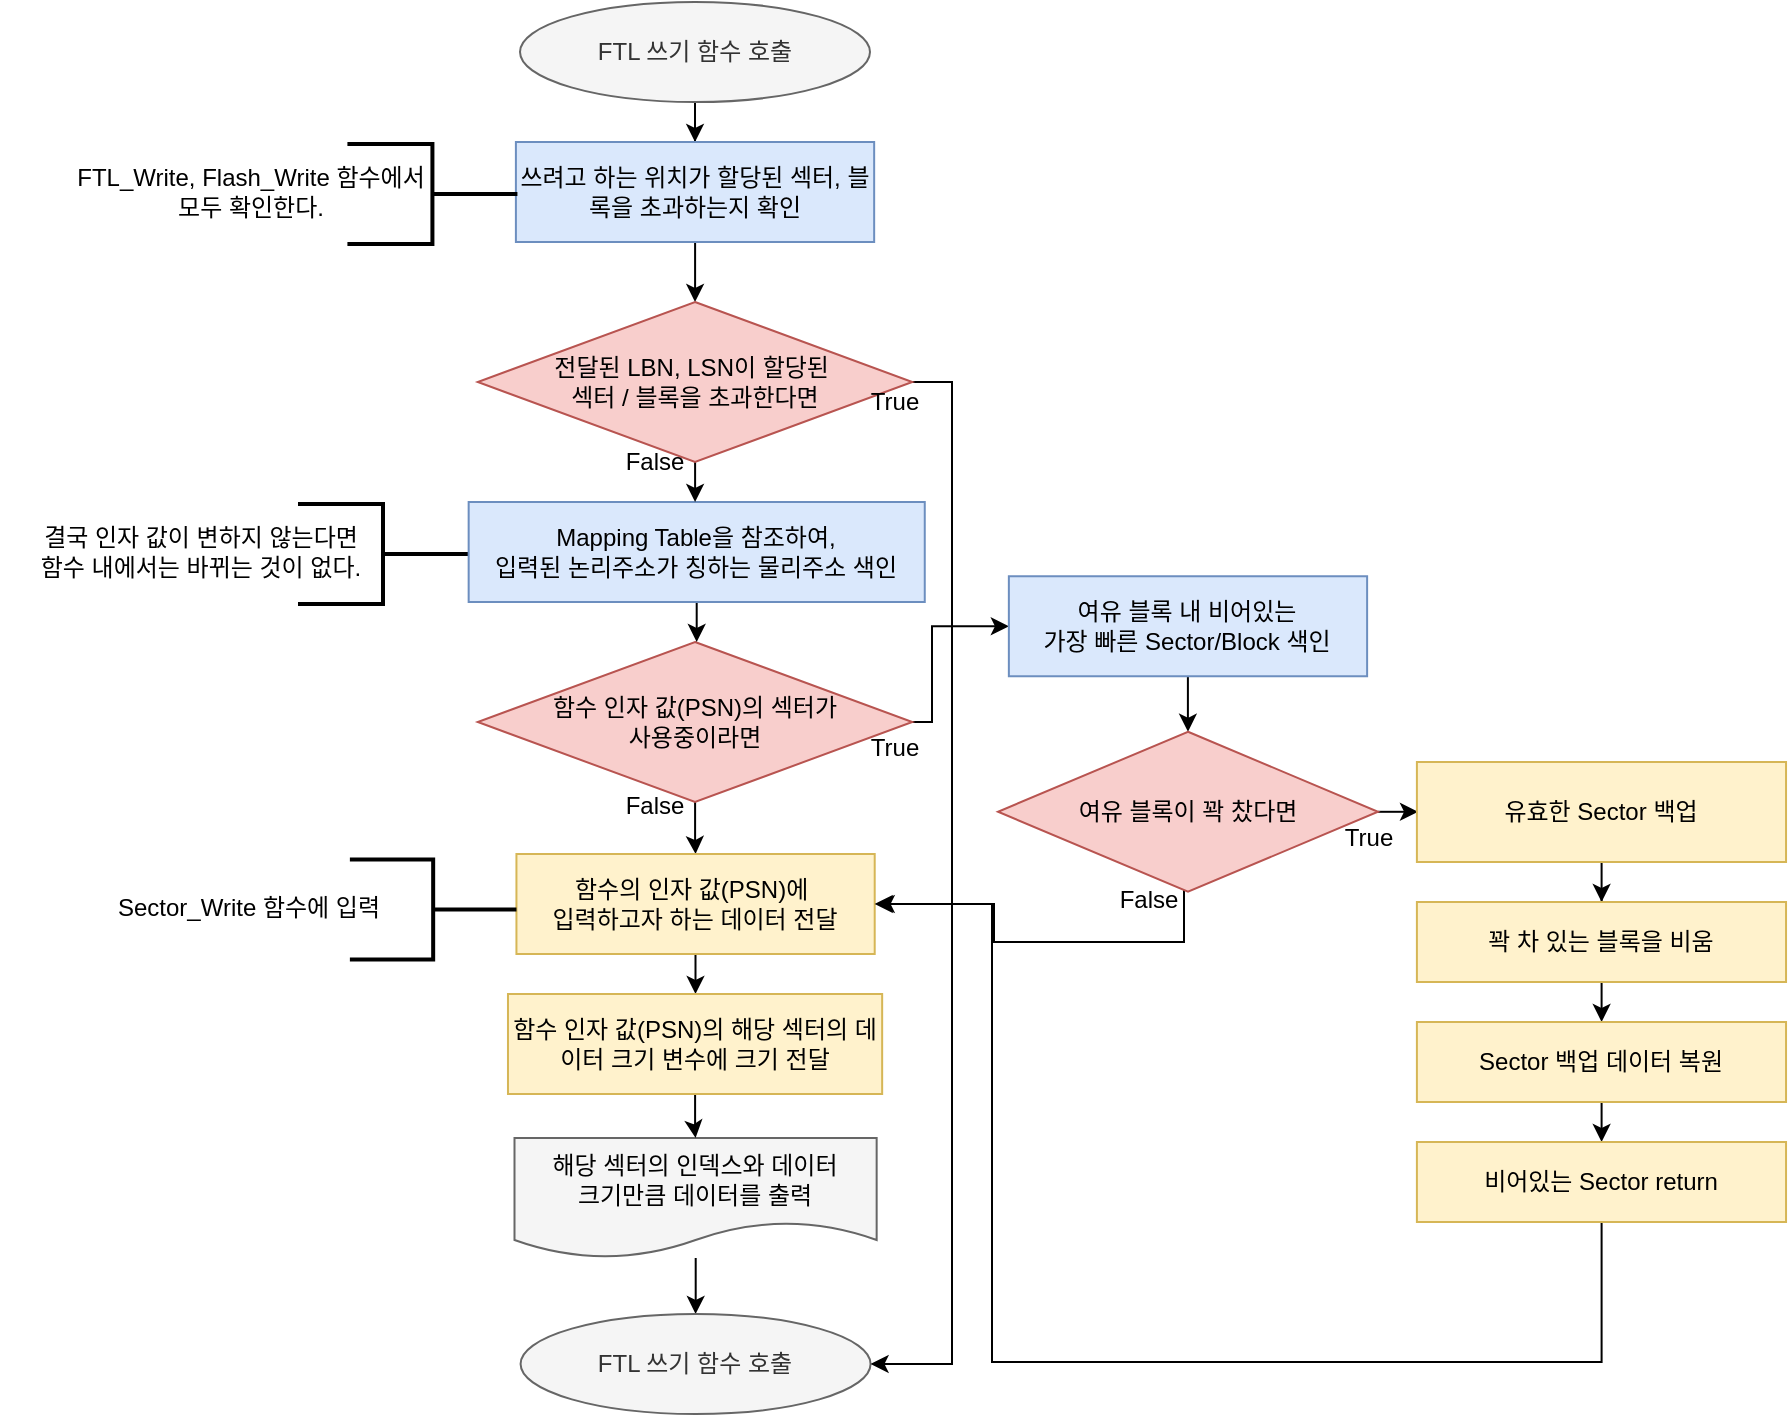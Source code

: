 <mxfile version="14.5.1" type="device"><diagram id="6jmNVvHfpzubFy3tRc5I" name="Page-1"><mxGraphModel dx="1086" dy="806" grid="1" gridSize="10" guides="1" tooltips="1" connect="1" arrows="1" fold="1" page="1" pageScale="1" pageWidth="1390" pageHeight="980" math="0" shadow="0"><root><mxCell id="0"/><mxCell id="1" parent="0"/><mxCell id="f5Jym-jx3WYN8Hm6pSaH-2" style="edgeStyle=orthogonalEdgeStyle;rounded=0;orthogonalLoop=1;jettySize=auto;html=1;entryX=0.5;entryY=0;entryDx=0;entryDy=0;" parent="1" source="qSgD5UGqMRmSTxQkrSyY-2" target="f5Jym-jx3WYN8Hm6pSaH-1" edge="1"><mxGeometry relative="1" as="geometry"/></mxCell><mxCell id="qSgD5UGqMRmSTxQkrSyY-2" value="&lt;span style=&quot;color: rgb(51 , 51 , 51)&quot;&gt;FTL 쓰기 함수 호출&lt;/span&gt;" style="ellipse;whiteSpace=wrap;html=1;fillColor=#f5f5f5;strokeColor=#666666;fontColor=#333333;" parent="1" vertex="1"><mxGeometry x="564" y="40" width="175" height="50" as="geometry"/></mxCell><mxCell id="wN1g4RivayYHxbqbVVpX-109" style="edgeStyle=orthogonalEdgeStyle;rounded=0;orthogonalLoop=1;jettySize=auto;html=1;entryX=0.5;entryY=0;entryDx=0;entryDy=0;" parent="1" source="f5Jym-jx3WYN8Hm6pSaH-1" target="wN1g4RivayYHxbqbVVpX-108" edge="1"><mxGeometry relative="1" as="geometry"/></mxCell><mxCell id="f5Jym-jx3WYN8Hm6pSaH-1" value="쓰려고 하는 위치가 할당된 섹터, 블록을 초과하는지 확인" style="rounded=0;whiteSpace=wrap;html=1;fillColor=#dae8fc;strokeColor=#6c8ebf;" parent="1" vertex="1"><mxGeometry x="561.95" y="110" width="179.13" height="50" as="geometry"/></mxCell><mxCell id="wN1g4RivayYHxbqbVVpX-56" value="True" style="text;html=1;align=center;verticalAlign=middle;resizable=0;points=[];autosize=1;" parent="1" vertex="1"><mxGeometry x="730.7" y="403" width="40" height="20" as="geometry"/></mxCell><mxCell id="sT6WYQ6VK5LAu3wChxaL-1" style="edgeStyle=orthogonalEdgeStyle;rounded=0;orthogonalLoop=1;jettySize=auto;html=1;entryX=0.5;entryY=0;entryDx=0;entryDy=0;" parent="1" source="wN1g4RivayYHxbqbVVpX-59" target="wN1g4RivayYHxbqbVVpX-76" edge="1"><mxGeometry relative="1" as="geometry"/></mxCell><mxCell id="sT6WYQ6VK5LAu3wChxaL-9" style="edgeStyle=orthogonalEdgeStyle;rounded=0;orthogonalLoop=1;jettySize=auto;html=1;entryX=0;entryY=0.5;entryDx=0;entryDy=0;" parent="1" source="wN1g4RivayYHxbqbVVpX-59" target="wN1g4RivayYHxbqbVVpX-81" edge="1"><mxGeometry relative="1" as="geometry"><Array as="points"><mxPoint x="770" y="400"/><mxPoint x="770" y="352"/></Array></mxGeometry></mxCell><mxCell id="wN1g4RivayYHxbqbVVpX-59" value="함수 인자 값(PSN)의 섹터가 &lt;br&gt;사용중이라면" style="rhombus;whiteSpace=wrap;html=1;fillColor=#f8cecc;strokeColor=#b85450;" parent="1" vertex="1"><mxGeometry x="542.89" y="360" width="217.25" height="80" as="geometry"/></mxCell><mxCell id="wN1g4RivayYHxbqbVVpX-60" style="edgeStyle=orthogonalEdgeStyle;rounded=0;orthogonalLoop=1;jettySize=auto;html=1;entryX=0.5;entryY=0;entryDx=0;entryDy=0;" parent="1" source="wN1g4RivayYHxbqbVVpX-61" target="wN1g4RivayYHxbqbVVpX-68" edge="1"><mxGeometry relative="1" as="geometry"/></mxCell><mxCell id="wN1g4RivayYHxbqbVVpX-61" value="해당 섹터의 인덱스와 데이터 &lt;br&gt;크기만큼&amp;nbsp;데이터를 출력" style="shape=document;whiteSpace=wrap;html=1;boundedLbl=1;fillColor=#f5f5f5;strokeColor=#666666;" parent="1" vertex="1"><mxGeometry x="561.25" y="608" width="181.08" height="60" as="geometry"/></mxCell><mxCell id="wN1g4RivayYHxbqbVVpX-68" value="&lt;span style=&quot;color: rgb(51 , 51 , 51)&quot;&gt;FTL 쓰기 함수 호출&lt;/span&gt;" style="ellipse;whiteSpace=wrap;html=1;fillColor=#f5f5f5;strokeColor=#666666;" parent="1" vertex="1"><mxGeometry x="564.29" y="696" width="175" height="50" as="geometry"/></mxCell><mxCell id="wN1g4RivayYHxbqbVVpX-69" value="" style="group" parent="1" vertex="1" connectable="0"><mxGeometry x="305" y="290" width="226" height="50" as="geometry"/></mxCell><mxCell id="wN1g4RivayYHxbqbVVpX-70" value="" style="group" parent="wN1g4RivayYHxbqbVVpX-69" vertex="1" connectable="0"><mxGeometry y="-3.553e-15" width="226" height="50" as="geometry"/></mxCell><mxCell id="wN1g4RivayYHxbqbVVpX-71" value="" style="group" parent="wN1g4RivayYHxbqbVVpX-70" vertex="1" connectable="0"><mxGeometry x="-1" y="3.553e-15" width="226" height="51" as="geometry"/></mxCell><mxCell id="wN1g4RivayYHxbqbVVpX-72" value="" style="group" parent="wN1g4RivayYHxbqbVVpX-71" vertex="1" connectable="0"><mxGeometry x="8" width="226" height="51" as="geometry"/></mxCell><mxCell id="wN1g4RivayYHxbqbVVpX-73" value="" style="strokeWidth=2;html=1;shape=mxgraph.flowchart.annotation_2;align=left;labelPosition=right;pointerEvents=1;rotation=-180;" parent="wN1g4RivayYHxbqbVVpX-72" vertex="1"><mxGeometry x="141" y="1" width="85" height="50" as="geometry"/></mxCell><mxCell id="wN1g4RivayYHxbqbVVpX-74" value="결국 인자 값이 변하지 않는다면&lt;br&gt;함수 내에서는 바뀌는 것이 없다." style="text;html=1;strokeColor=none;fillColor=none;align=center;verticalAlign=middle;whiteSpace=wrap;rounded=0;rotation=0;" parent="wN1g4RivayYHxbqbVVpX-72" vertex="1"><mxGeometry width="185" height="50" as="geometry"/></mxCell><mxCell id="wN1g4RivayYHxbqbVVpX-75" style="edgeStyle=orthogonalEdgeStyle;rounded=0;orthogonalLoop=1;jettySize=auto;html=1;entryX=0.5;entryY=0;entryDx=0;entryDy=0;" parent="1" source="wN1g4RivayYHxbqbVVpX-76" target="wN1g4RivayYHxbqbVVpX-78" edge="1"><mxGeometry relative="1" as="geometry"/></mxCell><mxCell id="wN1g4RivayYHxbqbVVpX-76" value="함수의 인자 값(PSN)에&amp;nbsp;&lt;br&gt;입력하고자 하는 데이터 전달" style="rounded=0;whiteSpace=wrap;html=1;fillColor=#fff2cc;strokeColor=#d6b656;" parent="1" vertex="1"><mxGeometry x="562.22" y="466" width="179.13" height="50" as="geometry"/></mxCell><mxCell id="wN1g4RivayYHxbqbVVpX-77" style="edgeStyle=orthogonalEdgeStyle;rounded=0;orthogonalLoop=1;jettySize=auto;html=1;entryX=0.5;entryY=0;entryDx=0;entryDy=0;" parent="1" source="wN1g4RivayYHxbqbVVpX-78" target="wN1g4RivayYHxbqbVVpX-61" edge="1"><mxGeometry relative="1" as="geometry"/></mxCell><mxCell id="wN1g4RivayYHxbqbVVpX-78" value="함수 인자 값(PSN)의 해당 섹터의 데이터 크기 변수에 크기 전달" style="rounded=0;whiteSpace=wrap;html=1;fillColor=#fff2cc;strokeColor=#d6b656;" parent="1" vertex="1"><mxGeometry x="557.99" y="536" width="187.09" height="50" as="geometry"/></mxCell><mxCell id="wN1g4RivayYHxbqbVVpX-80" style="edgeStyle=orthogonalEdgeStyle;rounded=0;orthogonalLoop=1;jettySize=auto;html=1;entryX=0.5;entryY=0;entryDx=0;entryDy=0;" parent="1" source="wN1g4RivayYHxbqbVVpX-81" target="wN1g4RivayYHxbqbVVpX-85" edge="1"><mxGeometry relative="1" as="geometry"/></mxCell><mxCell id="wN1g4RivayYHxbqbVVpX-81" value="여유 블록 내 비어있는 &lt;br&gt;가장 빠른 Sector/Block 색인" style="rounded=0;whiteSpace=wrap;html=1;fillColor=#dae8fc;strokeColor=#6c8ebf;" parent="1" vertex="1"><mxGeometry x="808.43" y="327.13" width="179.13" height="50" as="geometry"/></mxCell><mxCell id="sT6WYQ6VK5LAu3wChxaL-4" style="edgeStyle=orthogonalEdgeStyle;rounded=0;orthogonalLoop=1;jettySize=auto;html=1;entryX=1;entryY=0.5;entryDx=0;entryDy=0;" parent="1" edge="1"><mxGeometry relative="1" as="geometry"><mxPoint x="896" y="483.617" as="sourcePoint"/><mxPoint x="742.35" y="491" as="targetPoint"/><Array as="points"><mxPoint x="896" y="510"/><mxPoint x="801" y="510"/><mxPoint x="801" y="491"/></Array></mxGeometry></mxCell><mxCell id="nu3j33HqJtX4e8c7NLaw-1" value="" style="edgeStyle=orthogonalEdgeStyle;rounded=0;orthogonalLoop=1;jettySize=auto;html=1;" parent="1" source="wN1g4RivayYHxbqbVVpX-85" target="wN1g4RivayYHxbqbVVpX-91" edge="1"><mxGeometry relative="1" as="geometry"/></mxCell><mxCell id="wN1g4RivayYHxbqbVVpX-85" value="여유 블록이 꽉 찼다면" style="rhombus;whiteSpace=wrap;html=1;fillColor=#f8cecc;strokeColor=#b85450;" parent="1" vertex="1"><mxGeometry x="803.0" y="404.88" width="190" height="80" as="geometry"/></mxCell><mxCell id="wN1g4RivayYHxbqbVVpX-86" value="True" style="text;html=1;align=center;verticalAlign=middle;resizable=0;points=[];autosize=1;" parent="1" vertex="1"><mxGeometry x="968.43" y="447.88" width="40" height="20" as="geometry"/></mxCell><mxCell id="wN1g4RivayYHxbqbVVpX-87" value="False" style="text;html=1;align=center;verticalAlign=middle;resizable=0;points=[];autosize=1;" parent="1" vertex="1"><mxGeometry x="858.43" y="478.88" width="40" height="20" as="geometry"/></mxCell><mxCell id="sT6WYQ6VK5LAu3wChxaL-6" style="edgeStyle=orthogonalEdgeStyle;rounded=0;orthogonalLoop=1;jettySize=auto;html=1;" parent="1" source="wN1g4RivayYHxbqbVVpX-91" target="wN1g4RivayYHxbqbVVpX-93" edge="1"><mxGeometry relative="1" as="geometry"/></mxCell><mxCell id="wN1g4RivayYHxbqbVVpX-91" value="유효한 Sector 백업" style="rounded=0;whiteSpace=wrap;html=1;fillColor=#fff2cc;strokeColor=#d6b656;" parent="1" vertex="1"><mxGeometry x="1012.45" y="420" width="184.57" height="50" as="geometry"/></mxCell><mxCell id="sT6WYQ6VK5LAu3wChxaL-7" style="edgeStyle=orthogonalEdgeStyle;rounded=0;orthogonalLoop=1;jettySize=auto;html=1;entryX=0.5;entryY=0;entryDx=0;entryDy=0;" parent="1" source="wN1g4RivayYHxbqbVVpX-93" target="wN1g4RivayYHxbqbVVpX-95" edge="1"><mxGeometry relative="1" as="geometry"/></mxCell><mxCell id="wN1g4RivayYHxbqbVVpX-93" value="꽉 차 있는 블록을 비움" style="rounded=0;whiteSpace=wrap;html=1;fillColor=#fff2cc;strokeColor=#d6b656;" parent="1" vertex="1"><mxGeometry x="1012.45" y="490" width="184.57" height="40" as="geometry"/></mxCell><mxCell id="sT6WYQ6VK5LAu3wChxaL-8" style="edgeStyle=orthogonalEdgeStyle;rounded=0;orthogonalLoop=1;jettySize=auto;html=1;entryX=0.5;entryY=0;entryDx=0;entryDy=0;" parent="1" source="wN1g4RivayYHxbqbVVpX-95" target="wN1g4RivayYHxbqbVVpX-97" edge="1"><mxGeometry relative="1" as="geometry"/></mxCell><mxCell id="wN1g4RivayYHxbqbVVpX-95" value="Sector 백업 데이터 복원" style="rounded=0;whiteSpace=wrap;html=1;fillColor=#fff2cc;strokeColor=#d6b656;" parent="1" vertex="1"><mxGeometry x="1012.45" y="550" width="184.57" height="40" as="geometry"/></mxCell><mxCell id="nu3j33HqJtX4e8c7NLaw-2" style="edgeStyle=orthogonalEdgeStyle;rounded=0;orthogonalLoop=1;jettySize=auto;html=1;entryX=1;entryY=0.5;entryDx=0;entryDy=0;" parent="1" source="wN1g4RivayYHxbqbVVpX-97" target="wN1g4RivayYHxbqbVVpX-76" edge="1"><mxGeometry relative="1" as="geometry"><Array as="points"><mxPoint x="1105" y="720"/><mxPoint x="800" y="720"/><mxPoint x="800" y="491"/></Array></mxGeometry></mxCell><mxCell id="wN1g4RivayYHxbqbVVpX-97" value="비어있는 Sector return" style="rounded=0;whiteSpace=wrap;html=1;fillColor=#fff2cc;strokeColor=#d6b656;" parent="1" vertex="1"><mxGeometry x="1012.45" y="610" width="184.57" height="40" as="geometry"/></mxCell><mxCell id="wN1g4RivayYHxbqbVVpX-98" value="" style="group" parent="1" vertex="1" connectable="0"><mxGeometry x="329.71" y="110" width="226" height="50" as="geometry"/></mxCell><mxCell id="wN1g4RivayYHxbqbVVpX-99" value="" style="group" parent="wN1g4RivayYHxbqbVVpX-98" vertex="1" connectable="0"><mxGeometry y="-3.553e-15" width="226" height="50" as="geometry"/></mxCell><mxCell id="wN1g4RivayYHxbqbVVpX-100" value="" style="group" parent="wN1g4RivayYHxbqbVVpX-99" vertex="1" connectable="0"><mxGeometry x="-1" y="3.553e-15" width="226" height="51" as="geometry"/></mxCell><mxCell id="wN1g4RivayYHxbqbVVpX-101" value="" style="group" parent="wN1g4RivayYHxbqbVVpX-100" vertex="1" connectable="0"><mxGeometry x="8" width="226" height="51" as="geometry"/></mxCell><mxCell id="wN1g4RivayYHxbqbVVpX-102" value="" style="strokeWidth=2;html=1;shape=mxgraph.flowchart.annotation_2;align=left;labelPosition=right;pointerEvents=1;rotation=-180;" parent="wN1g4RivayYHxbqbVVpX-101" vertex="1"><mxGeometry x="141" y="1" width="85" height="50" as="geometry"/></mxCell><mxCell id="wN1g4RivayYHxbqbVVpX-103" value="FTL_Write, Flash_Write 함수에서&lt;br&gt;모두 확인한다." style="text;html=1;strokeColor=none;fillColor=none;align=center;verticalAlign=middle;whiteSpace=wrap;rounded=0;rotation=0;" parent="wN1g4RivayYHxbqbVVpX-101" vertex="1"><mxGeometry width="185" height="50" as="geometry"/></mxCell><mxCell id="wN1g4RivayYHxbqbVVpX-104" value="" style="strokeWidth=2;html=1;shape=mxgraph.flowchart.annotation_2;align=left;labelPosition=right;pointerEvents=1;rotation=-180;" parent="1" vertex="1"><mxGeometry x="478.94" y="468.75" width="83.29" height="50" as="geometry"/></mxCell><mxCell id="wN1g4RivayYHxbqbVVpX-105" value="Sector_Write 함수에 입력" style="text;html=1;strokeColor=none;fillColor=none;align=center;verticalAlign=middle;whiteSpace=wrap;rounded=0;rotation=0;" parent="1" vertex="1"><mxGeometry x="336.23" y="467.75" width="185" height="50" as="geometry"/></mxCell><mxCell id="wN1g4RivayYHxbqbVVpX-106" style="edgeStyle=orthogonalEdgeStyle;rounded=0;orthogonalLoop=1;jettySize=auto;html=1;entryX=0.5;entryY=0;entryDx=0;entryDy=0;" parent="1" source="wN1g4RivayYHxbqbVVpX-107" target="wN1g4RivayYHxbqbVVpX-59" edge="1"><mxGeometry relative="1" as="geometry"/></mxCell><mxCell id="wN1g4RivayYHxbqbVVpX-107" value="Mapping Table을 참조하여,&lt;br&gt;입력된 논리주소가 칭하는 물리주소 색인" style="rounded=0;whiteSpace=wrap;html=1;fillColor=#dae8fc;strokeColor=#6c8ebf;" parent="1" vertex="1"><mxGeometry x="538.33" y="290" width="228.05" height="50" as="geometry"/></mxCell><mxCell id="wN1g4RivayYHxbqbVVpX-110" style="edgeStyle=orthogonalEdgeStyle;rounded=0;orthogonalLoop=1;jettySize=auto;html=1;entryX=0.5;entryY=0;entryDx=0;entryDy=0;" parent="1" source="wN1g4RivayYHxbqbVVpX-108" target="wN1g4RivayYHxbqbVVpX-107" edge="1"><mxGeometry relative="1" as="geometry"/></mxCell><mxCell id="sT6WYQ6VK5LAu3wChxaL-2" style="edgeStyle=orthogonalEdgeStyle;rounded=0;orthogonalLoop=1;jettySize=auto;html=1;entryX=1;entryY=0.5;entryDx=0;entryDy=0;" parent="1" source="wN1g4RivayYHxbqbVVpX-108" target="wN1g4RivayYHxbqbVVpX-68" edge="1"><mxGeometry relative="1" as="geometry"><Array as="points"><mxPoint x="780" y="230"/><mxPoint x="780" y="721"/></Array></mxGeometry></mxCell><mxCell id="wN1g4RivayYHxbqbVVpX-108" value="전달된 LBN, LSN이 할당된&amp;nbsp;&lt;br&gt;섹터 / 블록을 초과한다면" style="rhombus;whiteSpace=wrap;html=1;fillColor=#f8cecc;strokeColor=#b85450;" parent="1" vertex="1"><mxGeometry x="542.89" y="190" width="217.25" height="80" as="geometry"/></mxCell><mxCell id="wN1g4RivayYHxbqbVVpX-111" value="True" style="text;html=1;align=center;verticalAlign=middle;resizable=0;points=[];autosize=1;" parent="1" vertex="1"><mxGeometry x="730.7" y="230" width="40" height="20" as="geometry"/></mxCell><mxCell id="wN1g4RivayYHxbqbVVpX-112" value="False" style="text;html=1;align=center;verticalAlign=middle;resizable=0;points=[];autosize=1;" parent="1" vertex="1"><mxGeometry x="610.7" y="260" width="40" height="20" as="geometry"/></mxCell><mxCell id="I0YAlm_ZjgQD_gfaNFMJ-1" value="False" style="text;html=1;align=center;verticalAlign=middle;resizable=0;points=[];autosize=1;" parent="1" vertex="1"><mxGeometry x="610.7" y="431.88" width="40" height="20" as="geometry"/></mxCell></root></mxGraphModel></diagram></mxfile>
